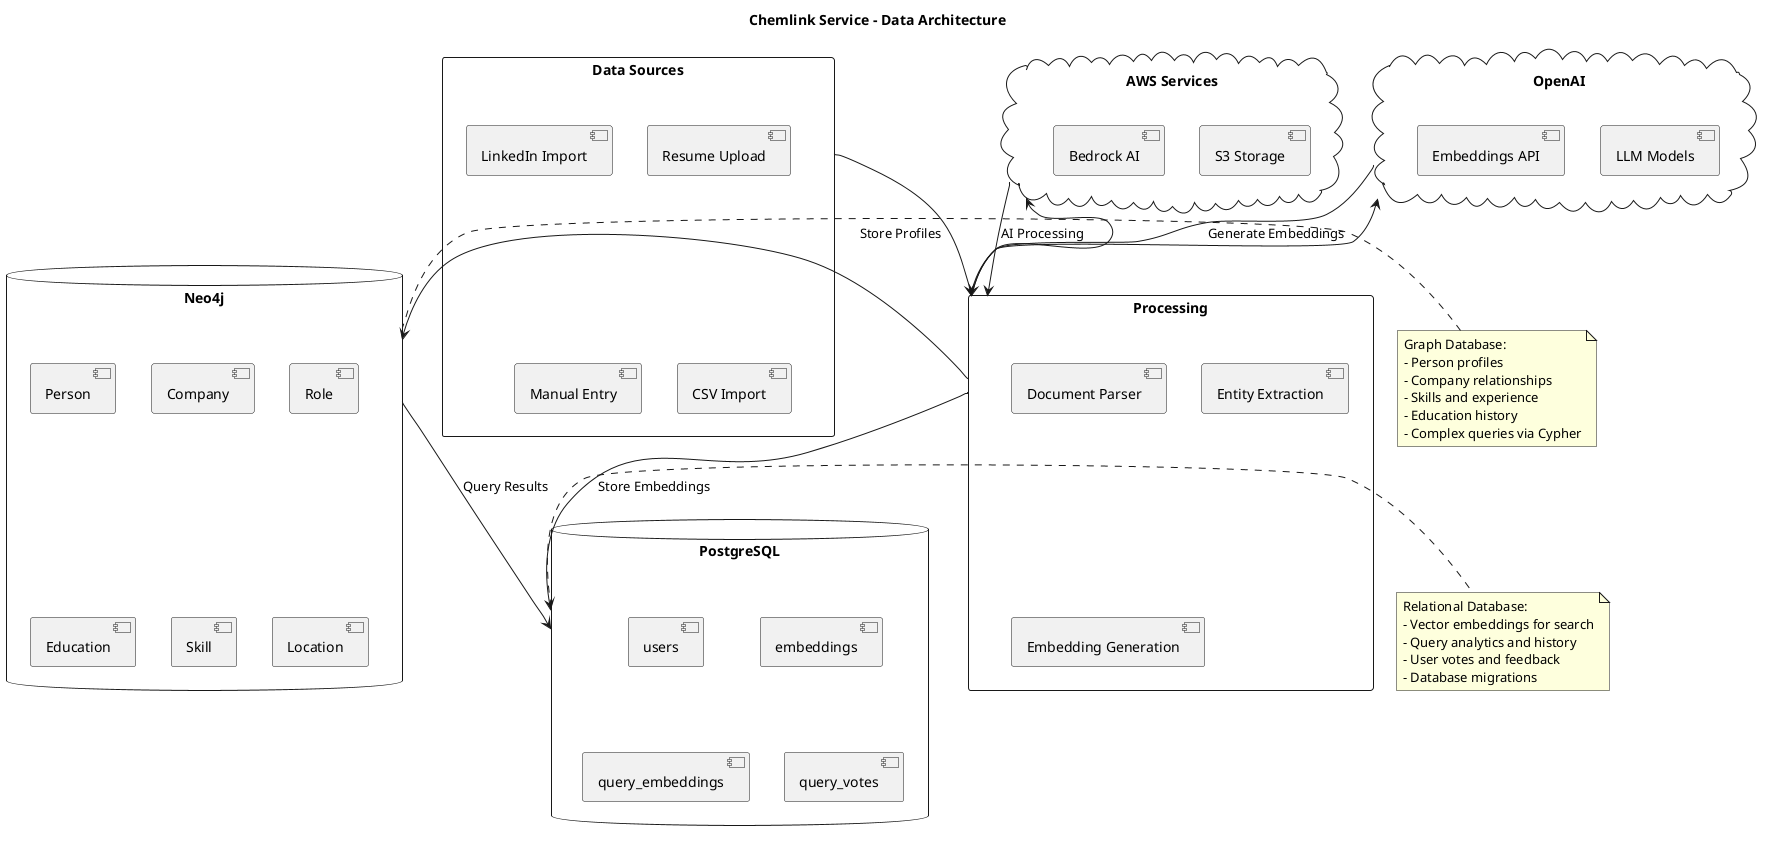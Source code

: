 @startuml Chemlink Data Architecture

title Chemlink Service - Data Architecture

rectangle "Data Sources" as sources {
  [Resume Upload]
  [LinkedIn Import] 
  [Manual Entry]
  [CSV Import]
}

database "Neo4j" as neo4j {
  [Person]
  [Company] 
  [Role]
  [Education]
  [Skill]
  [Location]
}

database "PostgreSQL" as postgres {
  [users]
  [embeddings] 
  [query_embeddings]
  [query_votes]
}

cloud "AWS Services" as aws {
  [S3 Storage]
  [Bedrock AI]
}

cloud "OpenAI" as openai {
  [LLM Models]
  [Embeddings API]
}

rectangle "Processing" as processing {
  [Document Parser]
  [Entity Extraction] 
  [Embedding Generation]
}

sources --> processing
processing --> neo4j : "Store Profiles"
processing --> postgres : "Store Embeddings" 
processing --> aws
processing --> openai

neo4j --> postgres : "Query Results"
aws --> processing : "AI Processing"
openai --> processing : "Generate Embeddings"

note right of neo4j
  Graph Database:
  - Person profiles
  - Company relationships
  - Skills and experience
  - Education history
  - Complex queries via Cypher
end note

note right of postgres  
  Relational Database:
  - Vector embeddings for search
  - Query analytics and history
  - User votes and feedback
  - Database migrations
end note

@enduml